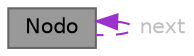 digraph "Nodo"
{
 // LATEX_PDF_SIZE
  bgcolor="transparent";
  edge [fontname=Helvetica,fontsize=10,labelfontname=Helvetica,labelfontsize=10];
  node [fontname=Helvetica,fontsize=10,shape=box,height=0.2,width=0.4];
  Node1 [id="Node000001",label="Nodo",height=0.2,width=0.4,color="gray40", fillcolor="grey60", style="filled", fontcolor="black",tooltip="Rappresenta un nodo di una lista concatenata."];
  Node1 -> Node1 [id="edge1_Node000001_Node000001",dir="back",color="darkorchid3",style="dashed",tooltip=" ",label=" next",fontcolor="grey" ];
}
